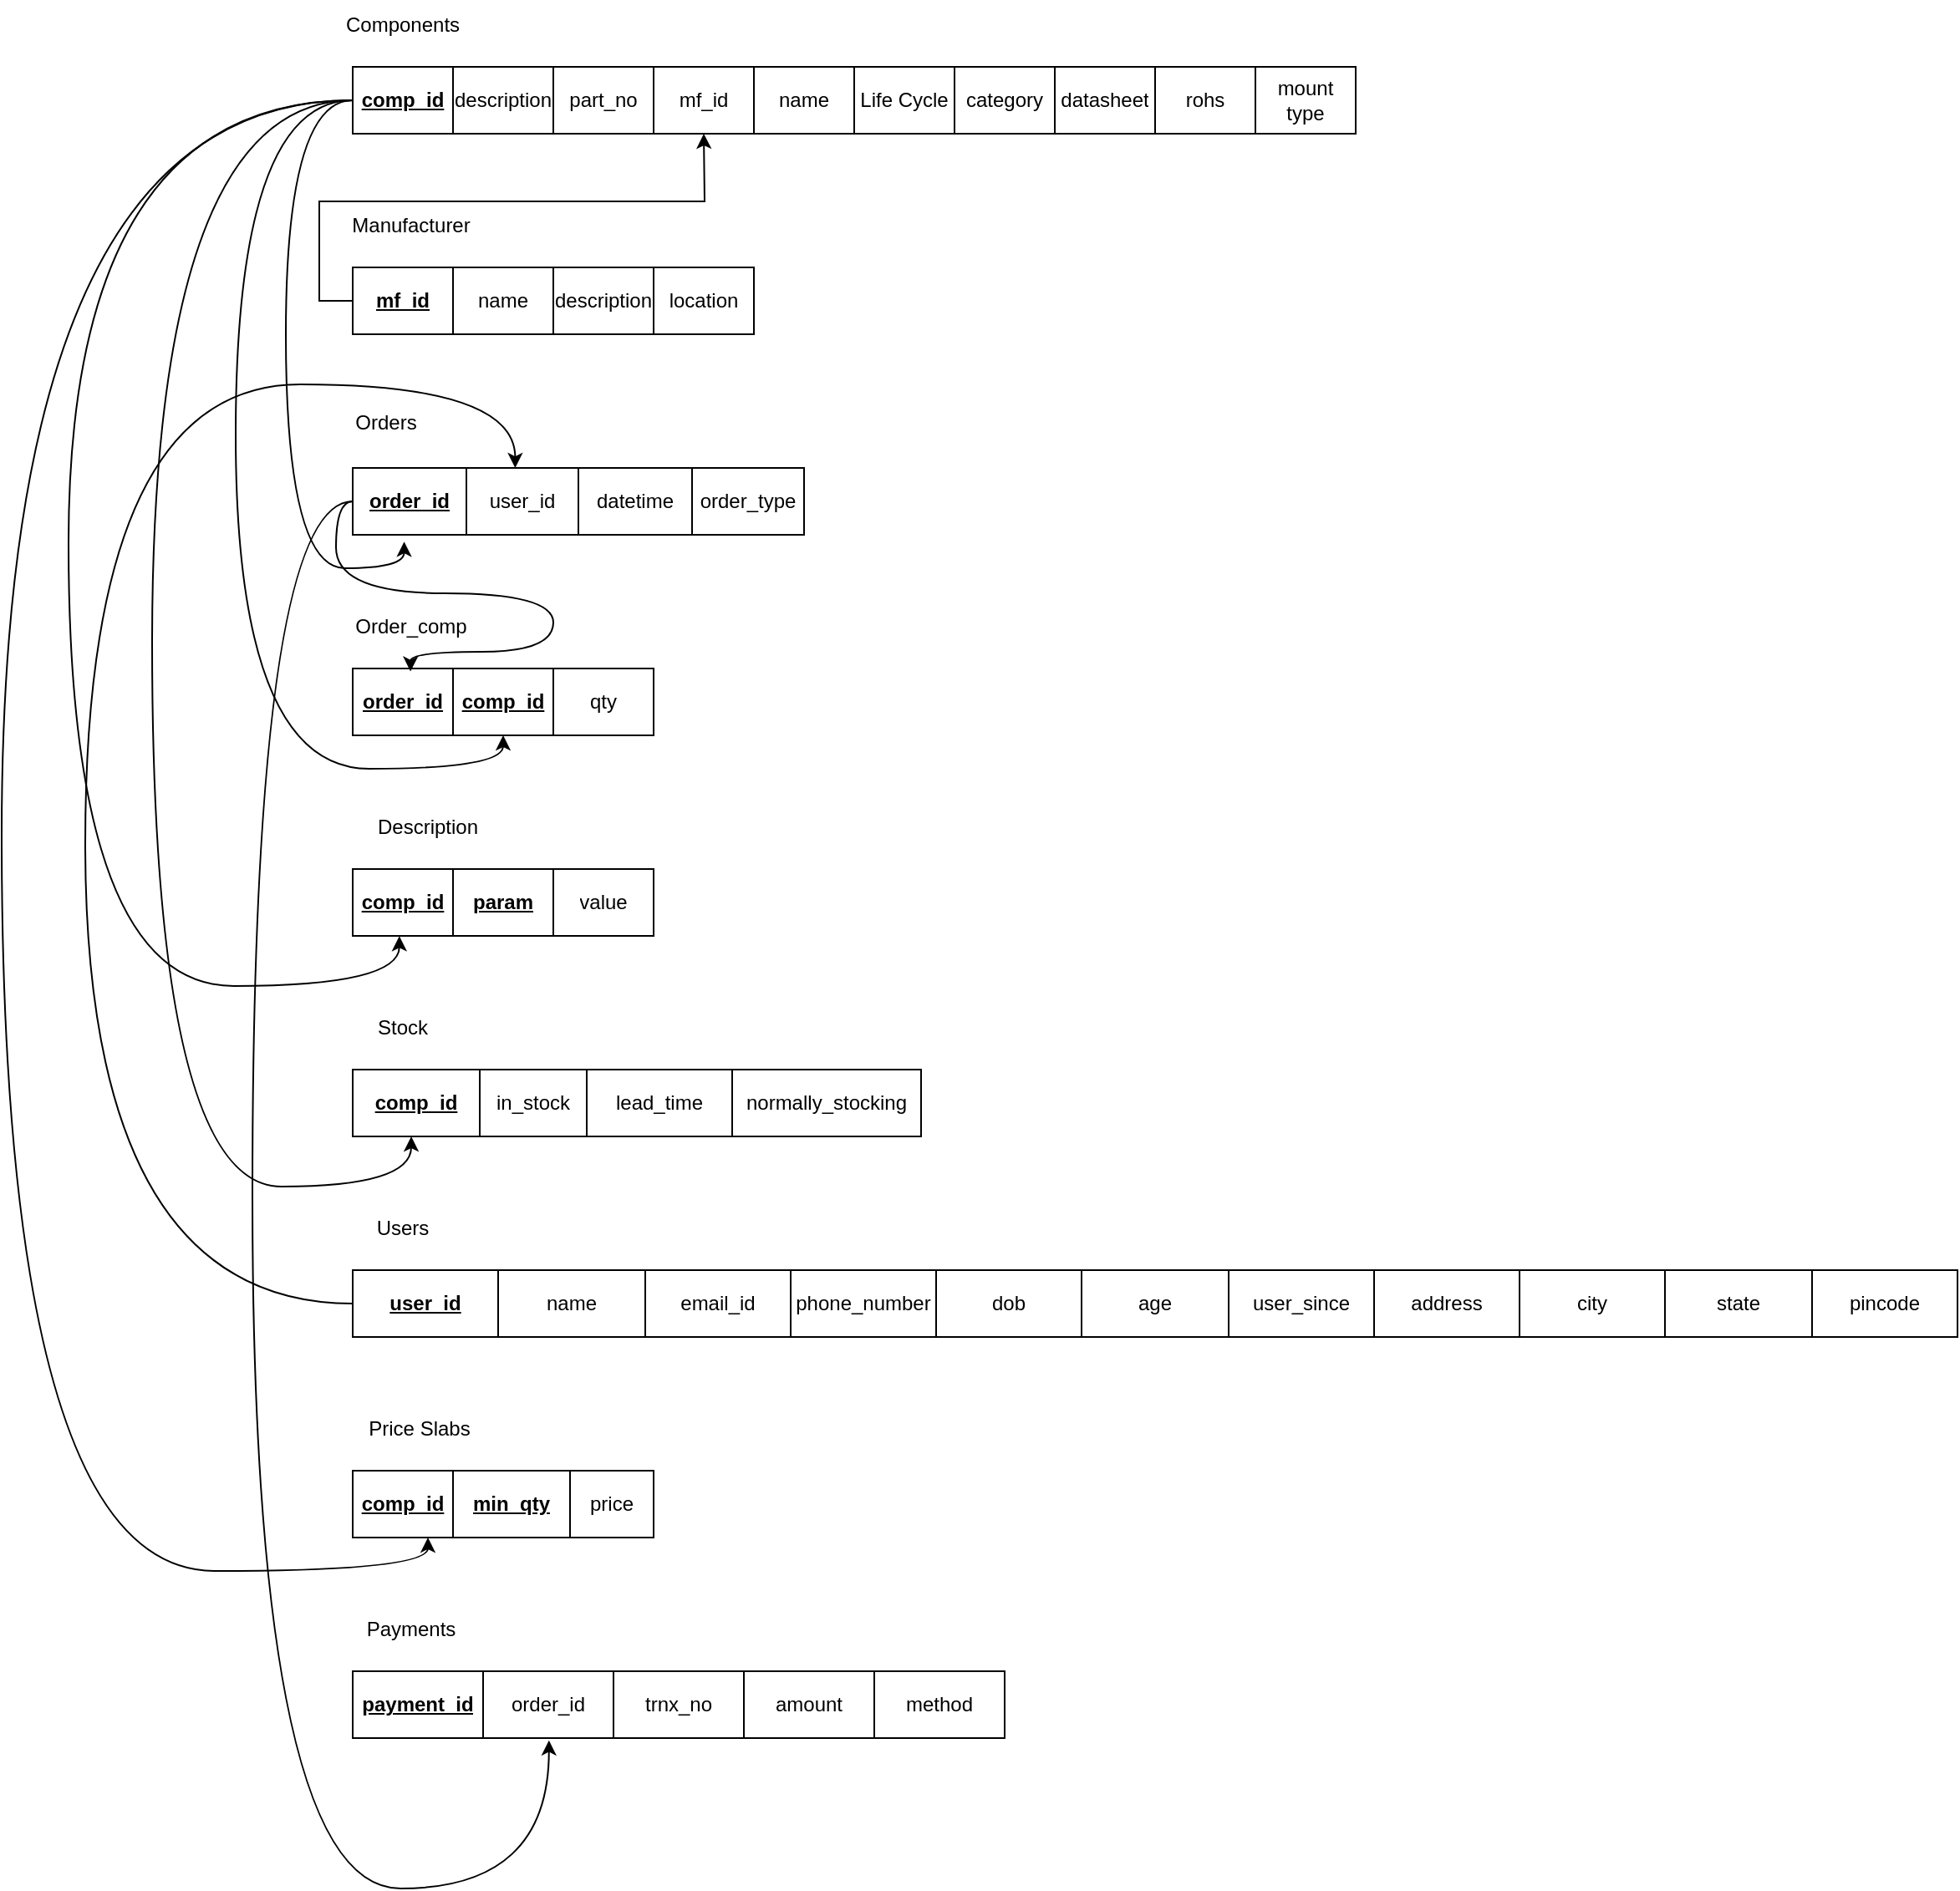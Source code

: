 <mxfile version="21.2.3" type="device">
  <diagram name="Page-1" id="TVzs5riUvQwJLIck-91_">
    <mxGraphModel dx="2759" dy="1067" grid="1" gridSize="10" guides="1" tooltips="1" connect="1" arrows="1" fold="1" page="1" pageScale="1" pageWidth="850" pageHeight="1100" math="0" shadow="0">
      <root>
        <mxCell id="0" />
        <mxCell id="1" parent="0" />
        <mxCell id="Nnu2vWfmBZdNZuOtb6-y-1" value="" style="shape=table;startSize=0;container=1;collapsible=0;childLayout=tableLayout;" parent="1" vertex="1">
          <mxGeometry x="-450" y="120" width="600" height="40" as="geometry" />
        </mxCell>
        <mxCell id="Nnu2vWfmBZdNZuOtb6-y-2" value="" style="shape=tableRow;horizontal=0;startSize=0;swimlaneHead=0;swimlaneBody=0;strokeColor=inherit;top=0;left=0;bottom=0;right=0;collapsible=0;dropTarget=0;fillColor=none;points=[[0,0.5],[1,0.5]];portConstraint=eastwest;" parent="Nnu2vWfmBZdNZuOtb6-y-1" vertex="1">
          <mxGeometry width="600" height="40" as="geometry" />
        </mxCell>
        <mxCell id="Nnu2vWfmBZdNZuOtb6-y-3" value="&lt;b&gt;&lt;u&gt;comp_id&lt;/u&gt;&lt;/b&gt;" style="shape=partialRectangle;html=1;whiteSpace=wrap;connectable=0;strokeColor=inherit;overflow=hidden;fillColor=none;top=0;left=0;bottom=0;right=0;pointerEvents=1;" parent="Nnu2vWfmBZdNZuOtb6-y-2" vertex="1">
          <mxGeometry width="60" height="40" as="geometry">
            <mxRectangle width="60" height="40" as="alternateBounds" />
          </mxGeometry>
        </mxCell>
        <mxCell id="Nnu2vWfmBZdNZuOtb6-y-4" value="description" style="shape=partialRectangle;html=1;whiteSpace=wrap;connectable=0;strokeColor=inherit;overflow=hidden;fillColor=none;top=0;left=0;bottom=0;right=0;pointerEvents=1;" parent="Nnu2vWfmBZdNZuOtb6-y-2" vertex="1">
          <mxGeometry x="60" width="60" height="40" as="geometry">
            <mxRectangle width="60" height="40" as="alternateBounds" />
          </mxGeometry>
        </mxCell>
        <mxCell id="Nnu2vWfmBZdNZuOtb6-y-5" value="part_no" style="shape=partialRectangle;html=1;whiteSpace=wrap;connectable=0;strokeColor=inherit;overflow=hidden;fillColor=none;top=0;left=0;bottom=0;right=0;pointerEvents=1;" parent="Nnu2vWfmBZdNZuOtb6-y-2" vertex="1">
          <mxGeometry x="120" width="60" height="40" as="geometry">
            <mxRectangle width="60" height="40" as="alternateBounds" />
          </mxGeometry>
        </mxCell>
        <mxCell id="Nnu2vWfmBZdNZuOtb6-y-6" value="mf_id" style="shape=partialRectangle;html=1;whiteSpace=wrap;connectable=0;strokeColor=inherit;overflow=hidden;fillColor=none;top=0;left=0;bottom=0;right=0;pointerEvents=1;" parent="Nnu2vWfmBZdNZuOtb6-y-2" vertex="1">
          <mxGeometry x="180" width="60" height="40" as="geometry">
            <mxRectangle width="60" height="40" as="alternateBounds" />
          </mxGeometry>
        </mxCell>
        <mxCell id="Nnu2vWfmBZdNZuOtb6-y-7" value="name" style="shape=partialRectangle;html=1;whiteSpace=wrap;connectable=0;strokeColor=inherit;overflow=hidden;fillColor=none;top=0;left=0;bottom=0;right=0;pointerEvents=1;" parent="Nnu2vWfmBZdNZuOtb6-y-2" vertex="1">
          <mxGeometry x="240" width="60" height="40" as="geometry">
            <mxRectangle width="60" height="40" as="alternateBounds" />
          </mxGeometry>
        </mxCell>
        <mxCell id="Nnu2vWfmBZdNZuOtb6-y-8" value="Life Cycle" style="shape=partialRectangle;html=1;whiteSpace=wrap;connectable=0;strokeColor=inherit;overflow=hidden;fillColor=none;top=0;left=0;bottom=0;right=0;pointerEvents=1;" parent="Nnu2vWfmBZdNZuOtb6-y-2" vertex="1">
          <mxGeometry x="300" width="60" height="40" as="geometry">
            <mxRectangle width="60" height="40" as="alternateBounds" />
          </mxGeometry>
        </mxCell>
        <mxCell id="Nnu2vWfmBZdNZuOtb6-y-9" value="category" style="shape=partialRectangle;html=1;whiteSpace=wrap;connectable=0;strokeColor=inherit;overflow=hidden;fillColor=none;top=0;left=0;bottom=0;right=0;pointerEvents=1;" parent="Nnu2vWfmBZdNZuOtb6-y-2" vertex="1">
          <mxGeometry x="360" width="60" height="40" as="geometry">
            <mxRectangle width="60" height="40" as="alternateBounds" />
          </mxGeometry>
        </mxCell>
        <mxCell id="Nnu2vWfmBZdNZuOtb6-y-10" value="datasheet" style="shape=partialRectangle;html=1;whiteSpace=wrap;connectable=0;strokeColor=inherit;overflow=hidden;fillColor=none;top=0;left=0;bottom=0;right=0;pointerEvents=1;" parent="Nnu2vWfmBZdNZuOtb6-y-2" vertex="1">
          <mxGeometry x="420" width="60" height="40" as="geometry">
            <mxRectangle width="60" height="40" as="alternateBounds" />
          </mxGeometry>
        </mxCell>
        <mxCell id="Nnu2vWfmBZdNZuOtb6-y-11" value="rohs" style="shape=partialRectangle;html=1;whiteSpace=wrap;connectable=0;strokeColor=inherit;overflow=hidden;fillColor=none;top=0;left=0;bottom=0;right=0;pointerEvents=1;" parent="Nnu2vWfmBZdNZuOtb6-y-2" vertex="1">
          <mxGeometry x="480" width="60" height="40" as="geometry">
            <mxRectangle width="60" height="40" as="alternateBounds" />
          </mxGeometry>
        </mxCell>
        <mxCell id="Nnu2vWfmBZdNZuOtb6-y-12" value="mount type" style="shape=partialRectangle;html=1;whiteSpace=wrap;connectable=0;strokeColor=inherit;overflow=hidden;fillColor=none;top=0;left=0;bottom=0;right=0;pointerEvents=1;" parent="Nnu2vWfmBZdNZuOtb6-y-2" vertex="1">
          <mxGeometry x="540" width="60" height="40" as="geometry">
            <mxRectangle width="60" height="40" as="alternateBounds" />
          </mxGeometry>
        </mxCell>
        <mxCell id="Nnu2vWfmBZdNZuOtb6-y-13" value="" style="shape=table;startSize=0;container=1;collapsible=0;childLayout=tableLayout;" parent="1" vertex="1">
          <mxGeometry x="-450" y="840" width="960" height="40" as="geometry" />
        </mxCell>
        <mxCell id="Nnu2vWfmBZdNZuOtb6-y-14" value="" style="shape=tableRow;horizontal=0;startSize=0;swimlaneHead=0;swimlaneBody=0;strokeColor=inherit;top=0;left=0;bottom=0;right=0;collapsible=0;dropTarget=0;fillColor=none;points=[[0,0.5],[1,0.5]];portConstraint=eastwest;" parent="Nnu2vWfmBZdNZuOtb6-y-13" vertex="1">
          <mxGeometry width="960" height="40" as="geometry" />
        </mxCell>
        <mxCell id="Nnu2vWfmBZdNZuOtb6-y-15" value="&lt;b&gt;&lt;u&gt;user_id&lt;/u&gt;&lt;/b&gt;" style="shape=partialRectangle;html=1;whiteSpace=wrap;connectable=0;strokeColor=inherit;overflow=hidden;fillColor=none;top=0;left=0;bottom=0;right=0;pointerEvents=1;" parent="Nnu2vWfmBZdNZuOtb6-y-14" vertex="1">
          <mxGeometry width="87" height="40" as="geometry">
            <mxRectangle width="87" height="40" as="alternateBounds" />
          </mxGeometry>
        </mxCell>
        <mxCell id="Nnu2vWfmBZdNZuOtb6-y-16" value="name" style="shape=partialRectangle;html=1;whiteSpace=wrap;connectable=0;strokeColor=inherit;overflow=hidden;fillColor=none;top=0;left=0;bottom=0;right=0;pointerEvents=1;" parent="Nnu2vWfmBZdNZuOtb6-y-14" vertex="1">
          <mxGeometry x="87" width="88" height="40" as="geometry">
            <mxRectangle width="88" height="40" as="alternateBounds" />
          </mxGeometry>
        </mxCell>
        <mxCell id="Nnu2vWfmBZdNZuOtb6-y-94" value="email_id" style="shape=partialRectangle;html=1;whiteSpace=wrap;connectable=0;strokeColor=inherit;overflow=hidden;fillColor=none;top=0;left=0;bottom=0;right=0;pointerEvents=1;" parent="Nnu2vWfmBZdNZuOtb6-y-14" vertex="1">
          <mxGeometry x="175" width="87" height="40" as="geometry">
            <mxRectangle width="87" height="40" as="alternateBounds" />
          </mxGeometry>
        </mxCell>
        <mxCell id="Nnu2vWfmBZdNZuOtb6-y-95" value="phone_number" style="shape=partialRectangle;html=1;whiteSpace=wrap;connectable=0;strokeColor=inherit;overflow=hidden;fillColor=none;top=0;left=0;bottom=0;right=0;pointerEvents=1;" parent="Nnu2vWfmBZdNZuOtb6-y-14" vertex="1">
          <mxGeometry x="262" width="87" height="40" as="geometry">
            <mxRectangle width="87" height="40" as="alternateBounds" />
          </mxGeometry>
        </mxCell>
        <mxCell id="Nnu2vWfmBZdNZuOtb6-y-19" value="dob" style="shape=partialRectangle;html=1;whiteSpace=wrap;connectable=0;strokeColor=inherit;overflow=hidden;fillColor=none;top=0;left=0;bottom=0;right=0;pointerEvents=1;" parent="Nnu2vWfmBZdNZuOtb6-y-14" vertex="1">
          <mxGeometry x="349" width="87" height="40" as="geometry">
            <mxRectangle width="87" height="40" as="alternateBounds" />
          </mxGeometry>
        </mxCell>
        <mxCell id="Nnu2vWfmBZdNZuOtb6-y-20" value="age" style="shape=partialRectangle;html=1;whiteSpace=wrap;connectable=0;strokeColor=inherit;overflow=hidden;fillColor=none;top=0;left=0;bottom=0;right=0;pointerEvents=1;" parent="Nnu2vWfmBZdNZuOtb6-y-14" vertex="1">
          <mxGeometry x="436" width="88" height="40" as="geometry">
            <mxRectangle width="88" height="40" as="alternateBounds" />
          </mxGeometry>
        </mxCell>
        <mxCell id="Nnu2vWfmBZdNZuOtb6-y-21" value="user_since" style="shape=partialRectangle;html=1;whiteSpace=wrap;connectable=0;strokeColor=inherit;overflow=hidden;fillColor=none;top=0;left=0;bottom=0;right=0;pointerEvents=1;" parent="Nnu2vWfmBZdNZuOtb6-y-14" vertex="1">
          <mxGeometry x="524" width="87" height="40" as="geometry">
            <mxRectangle width="87" height="40" as="alternateBounds" />
          </mxGeometry>
        </mxCell>
        <mxCell id="Nnu2vWfmBZdNZuOtb6-y-22" value="address" style="shape=partialRectangle;html=1;whiteSpace=wrap;connectable=0;strokeColor=inherit;overflow=hidden;fillColor=none;top=0;left=0;bottom=0;right=0;pointerEvents=1;" parent="Nnu2vWfmBZdNZuOtb6-y-14" vertex="1">
          <mxGeometry x="611" width="87" height="40" as="geometry">
            <mxRectangle width="87" height="40" as="alternateBounds" />
          </mxGeometry>
        </mxCell>
        <mxCell id="Nnu2vWfmBZdNZuOtb6-y-23" value="city" style="shape=partialRectangle;html=1;whiteSpace=wrap;connectable=0;strokeColor=inherit;overflow=hidden;fillColor=none;top=0;left=0;bottom=0;right=0;pointerEvents=1;" parent="Nnu2vWfmBZdNZuOtb6-y-14" vertex="1">
          <mxGeometry x="698" width="87" height="40" as="geometry">
            <mxRectangle width="87" height="40" as="alternateBounds" />
          </mxGeometry>
        </mxCell>
        <mxCell id="Nnu2vWfmBZdNZuOtb6-y-24" value="state" style="shape=partialRectangle;html=1;whiteSpace=wrap;connectable=0;strokeColor=inherit;overflow=hidden;fillColor=none;top=0;left=0;bottom=0;right=0;pointerEvents=1;" parent="Nnu2vWfmBZdNZuOtb6-y-14" vertex="1">
          <mxGeometry x="785" width="88" height="40" as="geometry">
            <mxRectangle width="88" height="40" as="alternateBounds" />
          </mxGeometry>
        </mxCell>
        <mxCell id="Nnu2vWfmBZdNZuOtb6-y-25" value="pincode" style="shape=partialRectangle;html=1;whiteSpace=wrap;connectable=0;strokeColor=inherit;overflow=hidden;fillColor=none;top=0;left=0;bottom=0;right=0;pointerEvents=1;" parent="Nnu2vWfmBZdNZuOtb6-y-14" vertex="1">
          <mxGeometry x="873" width="87" height="40" as="geometry">
            <mxRectangle width="87" height="40" as="alternateBounds" />
          </mxGeometry>
        </mxCell>
        <mxCell id="Nnu2vWfmBZdNZuOtb6-y-26" value="" style="shape=table;startSize=0;container=1;collapsible=0;childLayout=tableLayout;" parent="1" vertex="1">
          <mxGeometry x="-450" y="240" width="240" height="40" as="geometry" />
        </mxCell>
        <mxCell id="Nnu2vWfmBZdNZuOtb6-y-27" value="" style="shape=tableRow;horizontal=0;startSize=0;swimlaneHead=0;swimlaneBody=0;strokeColor=inherit;top=0;left=0;bottom=0;right=0;collapsible=0;dropTarget=0;fillColor=none;points=[[0,0.5],[1,0.5]];portConstraint=eastwest;" parent="Nnu2vWfmBZdNZuOtb6-y-26" vertex="1">
          <mxGeometry width="240" height="40" as="geometry" />
        </mxCell>
        <mxCell id="Nnu2vWfmBZdNZuOtb6-y-28" value="&lt;b&gt;&lt;u&gt;mf_id&lt;/u&gt;&lt;/b&gt;" style="shape=partialRectangle;html=1;whiteSpace=wrap;connectable=0;strokeColor=inherit;overflow=hidden;fillColor=none;top=0;left=0;bottom=0;right=0;pointerEvents=1;" parent="Nnu2vWfmBZdNZuOtb6-y-27" vertex="1">
          <mxGeometry width="60" height="40" as="geometry">
            <mxRectangle width="60" height="40" as="alternateBounds" />
          </mxGeometry>
        </mxCell>
        <mxCell id="Nnu2vWfmBZdNZuOtb6-y-29" value="name" style="shape=partialRectangle;html=1;whiteSpace=wrap;connectable=0;strokeColor=inherit;overflow=hidden;fillColor=none;top=0;left=0;bottom=0;right=0;pointerEvents=1;" parent="Nnu2vWfmBZdNZuOtb6-y-27" vertex="1">
          <mxGeometry x="60" width="60" height="40" as="geometry">
            <mxRectangle width="60" height="40" as="alternateBounds" />
          </mxGeometry>
        </mxCell>
        <mxCell id="Nnu2vWfmBZdNZuOtb6-y-30" value="description" style="shape=partialRectangle;html=1;whiteSpace=wrap;connectable=0;strokeColor=inherit;overflow=hidden;fillColor=none;top=0;left=0;bottom=0;right=0;pointerEvents=1;" parent="Nnu2vWfmBZdNZuOtb6-y-27" vertex="1">
          <mxGeometry x="120" width="60" height="40" as="geometry">
            <mxRectangle width="60" height="40" as="alternateBounds" />
          </mxGeometry>
        </mxCell>
        <mxCell id="Nnu2vWfmBZdNZuOtb6-y-31" value="location" style="shape=partialRectangle;html=1;whiteSpace=wrap;connectable=0;strokeColor=inherit;overflow=hidden;fillColor=none;top=0;left=0;bottom=0;right=0;pointerEvents=1;" parent="Nnu2vWfmBZdNZuOtb6-y-27" vertex="1">
          <mxGeometry x="180" width="60" height="40" as="geometry">
            <mxRectangle width="60" height="40" as="alternateBounds" />
          </mxGeometry>
        </mxCell>
        <mxCell id="Nnu2vWfmBZdNZuOtb6-y-32" value="" style="shape=table;startSize=0;container=1;collapsible=0;childLayout=tableLayout;" parent="1" vertex="1">
          <mxGeometry x="-450" y="600" width="180" height="40" as="geometry" />
        </mxCell>
        <mxCell id="Nnu2vWfmBZdNZuOtb6-y-33" value="" style="shape=tableRow;horizontal=0;startSize=0;swimlaneHead=0;swimlaneBody=0;strokeColor=inherit;top=0;left=0;bottom=0;right=0;collapsible=0;dropTarget=0;fillColor=none;points=[[0,0.5],[1,0.5]];portConstraint=eastwest;" parent="Nnu2vWfmBZdNZuOtb6-y-32" vertex="1">
          <mxGeometry width="180" height="40" as="geometry" />
        </mxCell>
        <mxCell id="Nnu2vWfmBZdNZuOtb6-y-34" value="&lt;b&gt;&lt;u&gt;comp_id&lt;/u&gt;&lt;/b&gt;" style="shape=partialRectangle;html=1;whiteSpace=wrap;connectable=0;strokeColor=inherit;overflow=hidden;fillColor=none;top=0;left=0;bottom=0;right=0;pointerEvents=1;" parent="Nnu2vWfmBZdNZuOtb6-y-33" vertex="1">
          <mxGeometry width="60" height="40" as="geometry">
            <mxRectangle width="60" height="40" as="alternateBounds" />
          </mxGeometry>
        </mxCell>
        <mxCell id="Nnu2vWfmBZdNZuOtb6-y-35" value="&lt;b&gt;&lt;u&gt;param&lt;/u&gt;&lt;/b&gt;" style="shape=partialRectangle;html=1;whiteSpace=wrap;connectable=0;strokeColor=inherit;overflow=hidden;fillColor=none;top=0;left=0;bottom=0;right=0;pointerEvents=1;" parent="Nnu2vWfmBZdNZuOtb6-y-33" vertex="1">
          <mxGeometry x="60" width="60" height="40" as="geometry">
            <mxRectangle width="60" height="40" as="alternateBounds" />
          </mxGeometry>
        </mxCell>
        <mxCell id="Nnu2vWfmBZdNZuOtb6-y-36" value="value" style="shape=partialRectangle;html=1;whiteSpace=wrap;connectable=0;strokeColor=inherit;overflow=hidden;fillColor=none;top=0;left=0;bottom=0;right=0;pointerEvents=1;" parent="Nnu2vWfmBZdNZuOtb6-y-33" vertex="1">
          <mxGeometry x="120" width="60" height="40" as="geometry">
            <mxRectangle width="60" height="40" as="alternateBounds" />
          </mxGeometry>
        </mxCell>
        <mxCell id="Nnu2vWfmBZdNZuOtb6-y-37" value="" style="shape=table;startSize=0;container=1;collapsible=0;childLayout=tableLayout;" parent="1" vertex="1">
          <mxGeometry x="-450" y="720" width="340" height="40" as="geometry" />
        </mxCell>
        <mxCell id="Nnu2vWfmBZdNZuOtb6-y-38" value="" style="shape=tableRow;horizontal=0;startSize=0;swimlaneHead=0;swimlaneBody=0;strokeColor=inherit;top=0;left=0;bottom=0;right=0;collapsible=0;dropTarget=0;fillColor=none;points=[[0,0.5],[1,0.5]];portConstraint=eastwest;" parent="Nnu2vWfmBZdNZuOtb6-y-37" vertex="1">
          <mxGeometry width="340" height="40" as="geometry" />
        </mxCell>
        <mxCell id="Nnu2vWfmBZdNZuOtb6-y-39" value="&lt;b&gt;&lt;u&gt;comp_id&lt;/u&gt;&lt;/b&gt;" style="shape=partialRectangle;html=1;whiteSpace=wrap;connectable=0;strokeColor=inherit;overflow=hidden;fillColor=none;top=0;left=0;bottom=0;right=0;pointerEvents=1;" parent="Nnu2vWfmBZdNZuOtb6-y-38" vertex="1">
          <mxGeometry width="76" height="40" as="geometry">
            <mxRectangle width="76" height="40" as="alternateBounds" />
          </mxGeometry>
        </mxCell>
        <mxCell id="Nnu2vWfmBZdNZuOtb6-y-40" value="in_stock" style="shape=partialRectangle;html=1;whiteSpace=wrap;connectable=0;strokeColor=inherit;overflow=hidden;fillColor=none;top=0;left=0;bottom=0;right=0;pointerEvents=1;" parent="Nnu2vWfmBZdNZuOtb6-y-38" vertex="1">
          <mxGeometry x="76" width="64" height="40" as="geometry">
            <mxRectangle width="64" height="40" as="alternateBounds" />
          </mxGeometry>
        </mxCell>
        <mxCell id="Nnu2vWfmBZdNZuOtb6-y-41" value="lead_time" style="shape=partialRectangle;html=1;whiteSpace=wrap;connectable=0;strokeColor=inherit;overflow=hidden;fillColor=none;top=0;left=0;bottom=0;right=0;pointerEvents=1;" parent="Nnu2vWfmBZdNZuOtb6-y-38" vertex="1">
          <mxGeometry x="140" width="87" height="40" as="geometry">
            <mxRectangle width="87" height="40" as="alternateBounds" />
          </mxGeometry>
        </mxCell>
        <mxCell id="Nnu2vWfmBZdNZuOtb6-y-42" value="normally_stocking" style="shape=partialRectangle;html=1;whiteSpace=wrap;connectable=0;strokeColor=inherit;overflow=hidden;fillColor=none;top=0;left=0;bottom=0;right=0;pointerEvents=1;" parent="Nnu2vWfmBZdNZuOtb6-y-38" vertex="1">
          <mxGeometry x="227" width="113" height="40" as="geometry">
            <mxRectangle width="113" height="40" as="alternateBounds" />
          </mxGeometry>
        </mxCell>
        <mxCell id="Nnu2vWfmBZdNZuOtb6-y-48" value="" style="shape=table;startSize=0;container=1;collapsible=0;childLayout=tableLayout;" parent="1" vertex="1">
          <mxGeometry x="-450" y="360" width="270" height="40" as="geometry" />
        </mxCell>
        <mxCell id="Nnu2vWfmBZdNZuOtb6-y-49" value="" style="shape=tableRow;horizontal=0;startSize=0;swimlaneHead=0;swimlaneBody=0;strokeColor=inherit;top=0;left=0;bottom=0;right=0;collapsible=0;dropTarget=0;fillColor=none;points=[[0,0.5],[1,0.5]];portConstraint=eastwest;" parent="Nnu2vWfmBZdNZuOtb6-y-48" vertex="1">
          <mxGeometry width="270" height="40" as="geometry" />
        </mxCell>
        <mxCell id="Nnu2vWfmBZdNZuOtb6-y-50" value="&lt;b&gt;&lt;u&gt;order_id&lt;/u&gt;&lt;/b&gt;" style="shape=partialRectangle;html=1;whiteSpace=wrap;connectable=0;strokeColor=inherit;overflow=hidden;fillColor=none;top=0;left=0;bottom=0;right=0;pointerEvents=1;" parent="Nnu2vWfmBZdNZuOtb6-y-49" vertex="1">
          <mxGeometry width="68" height="40" as="geometry">
            <mxRectangle width="68" height="40" as="alternateBounds" />
          </mxGeometry>
        </mxCell>
        <mxCell id="Nnu2vWfmBZdNZuOtb6-y-51" value="user_id" style="shape=partialRectangle;html=1;whiteSpace=wrap;connectable=0;strokeColor=inherit;overflow=hidden;fillColor=none;top=0;left=0;bottom=0;right=0;pointerEvents=1;" parent="Nnu2vWfmBZdNZuOtb6-y-49" vertex="1">
          <mxGeometry x="68" width="67" height="40" as="geometry">
            <mxRectangle width="67" height="40" as="alternateBounds" />
          </mxGeometry>
        </mxCell>
        <mxCell id="Nnu2vWfmBZdNZuOtb6-y-52" value="datetime" style="shape=partialRectangle;html=1;whiteSpace=wrap;connectable=0;strokeColor=inherit;overflow=hidden;fillColor=none;top=0;left=0;bottom=0;right=0;pointerEvents=1;" parent="Nnu2vWfmBZdNZuOtb6-y-49" vertex="1">
          <mxGeometry x="135" width="68" height="40" as="geometry">
            <mxRectangle width="68" height="40" as="alternateBounds" />
          </mxGeometry>
        </mxCell>
        <mxCell id="Nnu2vWfmBZdNZuOtb6-y-53" value="order_type" style="shape=partialRectangle;html=1;whiteSpace=wrap;connectable=0;strokeColor=inherit;overflow=hidden;fillColor=none;top=0;left=0;bottom=0;right=0;pointerEvents=1;" parent="Nnu2vWfmBZdNZuOtb6-y-49" vertex="1">
          <mxGeometry x="203" width="67" height="40" as="geometry">
            <mxRectangle width="67" height="40" as="alternateBounds" />
          </mxGeometry>
        </mxCell>
        <mxCell id="Nnu2vWfmBZdNZuOtb6-y-54" value="" style="shape=table;startSize=0;container=1;collapsible=0;childLayout=tableLayout;" parent="1" vertex="1">
          <mxGeometry x="-450" y="480" width="180" height="40" as="geometry" />
        </mxCell>
        <mxCell id="Nnu2vWfmBZdNZuOtb6-y-55" value="" style="shape=tableRow;horizontal=0;startSize=0;swimlaneHead=0;swimlaneBody=0;strokeColor=inherit;top=0;left=0;bottom=0;right=0;collapsible=0;dropTarget=0;fillColor=none;points=[[0,0.5],[1,0.5]];portConstraint=eastwest;" parent="Nnu2vWfmBZdNZuOtb6-y-54" vertex="1">
          <mxGeometry width="180" height="40" as="geometry" />
        </mxCell>
        <mxCell id="Nnu2vWfmBZdNZuOtb6-y-56" value="&lt;b&gt;&lt;u&gt;order_id&lt;/u&gt;&lt;/b&gt;" style="shape=partialRectangle;html=1;whiteSpace=wrap;connectable=0;strokeColor=inherit;overflow=hidden;fillColor=none;top=0;left=0;bottom=0;right=0;pointerEvents=1;" parent="Nnu2vWfmBZdNZuOtb6-y-55" vertex="1">
          <mxGeometry width="60" height="40" as="geometry">
            <mxRectangle width="60" height="40" as="alternateBounds" />
          </mxGeometry>
        </mxCell>
        <mxCell id="Nnu2vWfmBZdNZuOtb6-y-57" value="&lt;b&gt;&lt;u&gt;comp_id&lt;/u&gt;&lt;/b&gt;" style="shape=partialRectangle;html=1;whiteSpace=wrap;connectable=0;strokeColor=inherit;overflow=hidden;fillColor=none;top=0;left=0;bottom=0;right=0;pointerEvents=1;" parent="Nnu2vWfmBZdNZuOtb6-y-55" vertex="1">
          <mxGeometry x="60" width="60" height="40" as="geometry">
            <mxRectangle width="60" height="40" as="alternateBounds" />
          </mxGeometry>
        </mxCell>
        <mxCell id="Nnu2vWfmBZdNZuOtb6-y-58" value="qty" style="shape=partialRectangle;html=1;whiteSpace=wrap;connectable=0;strokeColor=inherit;overflow=hidden;fillColor=none;top=0;left=0;bottom=0;right=0;pointerEvents=1;" parent="Nnu2vWfmBZdNZuOtb6-y-55" vertex="1">
          <mxGeometry x="120" width="60" height="40" as="geometry">
            <mxRectangle width="60" height="40" as="alternateBounds" />
          </mxGeometry>
        </mxCell>
        <mxCell id="Nnu2vWfmBZdNZuOtb6-y-59" value="" style="shape=table;startSize=0;container=1;collapsible=0;childLayout=tableLayout;" parent="1" vertex="1">
          <mxGeometry x="-450" y="1080" width="390" height="40" as="geometry" />
        </mxCell>
        <mxCell id="Nnu2vWfmBZdNZuOtb6-y-60" value="" style="shape=tableRow;horizontal=0;startSize=0;swimlaneHead=0;swimlaneBody=0;strokeColor=inherit;top=0;left=0;bottom=0;right=0;collapsible=0;dropTarget=0;fillColor=none;points=[[0,0.5],[1,0.5]];portConstraint=eastwest;" parent="Nnu2vWfmBZdNZuOtb6-y-59" vertex="1">
          <mxGeometry width="390" height="40" as="geometry" />
        </mxCell>
        <mxCell id="Nnu2vWfmBZdNZuOtb6-y-61" value="&lt;b&gt;&lt;u&gt;payment_id&lt;/u&gt;&lt;/b&gt;" style="shape=partialRectangle;html=1;whiteSpace=wrap;connectable=0;strokeColor=inherit;overflow=hidden;fillColor=none;top=0;left=0;bottom=0;right=0;pointerEvents=1;" parent="Nnu2vWfmBZdNZuOtb6-y-60" vertex="1">
          <mxGeometry width="78" height="40" as="geometry">
            <mxRectangle width="78" height="40" as="alternateBounds" />
          </mxGeometry>
        </mxCell>
        <mxCell id="Nnu2vWfmBZdNZuOtb6-y-62" value="order_id" style="shape=partialRectangle;html=1;whiteSpace=wrap;connectable=0;strokeColor=inherit;overflow=hidden;fillColor=none;top=0;left=0;bottom=0;right=0;pointerEvents=1;" parent="Nnu2vWfmBZdNZuOtb6-y-60" vertex="1">
          <mxGeometry x="78" width="78" height="40" as="geometry">
            <mxRectangle width="78" height="40" as="alternateBounds" />
          </mxGeometry>
        </mxCell>
        <mxCell id="Nnu2vWfmBZdNZuOtb6-y-63" value="trnx_no" style="shape=partialRectangle;html=1;whiteSpace=wrap;connectable=0;strokeColor=inherit;overflow=hidden;fillColor=none;top=0;left=0;bottom=0;right=0;pointerEvents=1;" parent="Nnu2vWfmBZdNZuOtb6-y-60" vertex="1">
          <mxGeometry x="156" width="78" height="40" as="geometry">
            <mxRectangle width="78" height="40" as="alternateBounds" />
          </mxGeometry>
        </mxCell>
        <mxCell id="Nnu2vWfmBZdNZuOtb6-y-64" value="amount" style="shape=partialRectangle;html=1;whiteSpace=wrap;connectable=0;strokeColor=inherit;overflow=hidden;fillColor=none;top=0;left=0;bottom=0;right=0;pointerEvents=1;" parent="Nnu2vWfmBZdNZuOtb6-y-60" vertex="1">
          <mxGeometry x="234" width="78" height="40" as="geometry">
            <mxRectangle width="78" height="40" as="alternateBounds" />
          </mxGeometry>
        </mxCell>
        <mxCell id="Nnu2vWfmBZdNZuOtb6-y-65" value="method" style="shape=partialRectangle;html=1;whiteSpace=wrap;connectable=0;strokeColor=inherit;overflow=hidden;fillColor=none;top=0;left=0;bottom=0;right=0;pointerEvents=1;" parent="Nnu2vWfmBZdNZuOtb6-y-60" vertex="1">
          <mxGeometry x="312" width="78" height="40" as="geometry">
            <mxRectangle width="78" height="40" as="alternateBounds" />
          </mxGeometry>
        </mxCell>
        <mxCell id="Nnu2vWfmBZdNZuOtb6-y-66" value="" style="shape=table;startSize=0;container=1;collapsible=0;childLayout=tableLayout;" parent="1" vertex="1">
          <mxGeometry x="-450" y="960" width="180" height="40" as="geometry" />
        </mxCell>
        <mxCell id="Nnu2vWfmBZdNZuOtb6-y-67" value="" style="shape=tableRow;horizontal=0;startSize=0;swimlaneHead=0;swimlaneBody=0;strokeColor=inherit;top=0;left=0;bottom=0;right=0;collapsible=0;dropTarget=0;fillColor=none;points=[[0,0.5],[1,0.5]];portConstraint=eastwest;" parent="Nnu2vWfmBZdNZuOtb6-y-66" vertex="1">
          <mxGeometry width="180" height="40" as="geometry" />
        </mxCell>
        <mxCell id="Nnu2vWfmBZdNZuOtb6-y-68" value="&lt;b&gt;&lt;u&gt;comp_id&lt;/u&gt;&lt;/b&gt;" style="shape=partialRectangle;html=1;whiteSpace=wrap;connectable=0;strokeColor=inherit;overflow=hidden;fillColor=none;top=0;left=0;bottom=0;right=0;pointerEvents=1;" parent="Nnu2vWfmBZdNZuOtb6-y-67" vertex="1">
          <mxGeometry width="60" height="40" as="geometry">
            <mxRectangle width="60" height="40" as="alternateBounds" />
          </mxGeometry>
        </mxCell>
        <mxCell id="Nnu2vWfmBZdNZuOtb6-y-69" value="&lt;b&gt;&lt;u&gt;min_qty&lt;/u&gt;&lt;/b&gt;" style="shape=partialRectangle;html=1;whiteSpace=wrap;connectable=0;strokeColor=inherit;overflow=hidden;fillColor=none;top=0;left=0;bottom=0;right=0;pointerEvents=1;" parent="Nnu2vWfmBZdNZuOtb6-y-67" vertex="1">
          <mxGeometry x="60" width="70" height="40" as="geometry">
            <mxRectangle width="70" height="40" as="alternateBounds" />
          </mxGeometry>
        </mxCell>
        <mxCell id="Nnu2vWfmBZdNZuOtb6-y-70" value="price" style="shape=partialRectangle;html=1;whiteSpace=wrap;connectable=0;strokeColor=inherit;overflow=hidden;fillColor=none;top=0;left=0;bottom=0;right=0;pointerEvents=1;" parent="Nnu2vWfmBZdNZuOtb6-y-67" vertex="1">
          <mxGeometry x="130" width="50" height="40" as="geometry">
            <mxRectangle width="50" height="40" as="alternateBounds" />
          </mxGeometry>
        </mxCell>
        <mxCell id="Nnu2vWfmBZdNZuOtb6-y-88" value="Components" style="text;strokeColor=none;align=center;fillColor=none;html=1;verticalAlign=middle;whiteSpace=wrap;rounded=0;" parent="1" vertex="1">
          <mxGeometry x="-450" y="80" width="60" height="30" as="geometry" />
        </mxCell>
        <mxCell id="Nnu2vWfmBZdNZuOtb6-y-89" value="Manufacturer" style="text;strokeColor=none;align=center;fillColor=none;html=1;verticalAlign=middle;whiteSpace=wrap;rounded=0;" parent="1" vertex="1">
          <mxGeometry x="-450" y="200" width="70" height="30" as="geometry" />
        </mxCell>
        <mxCell id="Nnu2vWfmBZdNZuOtb6-y-90" value="Orders" style="text;strokeColor=none;align=center;fillColor=none;html=1;verticalAlign=middle;whiteSpace=wrap;rounded=0;" parent="1" vertex="1">
          <mxGeometry x="-460" y="318" width="60" height="30" as="geometry" />
        </mxCell>
        <mxCell id="Nnu2vWfmBZdNZuOtb6-y-91" value="Order_comp" style="text;strokeColor=none;align=center;fillColor=none;html=1;verticalAlign=middle;whiteSpace=wrap;rounded=0;" parent="1" vertex="1">
          <mxGeometry x="-445" y="440" width="60" height="30" as="geometry" />
        </mxCell>
        <mxCell id="Nnu2vWfmBZdNZuOtb6-y-96" value="Description" style="text;strokeColor=none;align=center;fillColor=none;html=1;verticalAlign=middle;whiteSpace=wrap;rounded=0;" parent="1" vertex="1">
          <mxGeometry x="-450" y="560" width="90" height="30" as="geometry" />
        </mxCell>
        <mxCell id="SLvVipAq5DAuA4Zwlb8h-1" value="Stock" style="text;strokeColor=none;align=center;fillColor=none;html=1;verticalAlign=middle;whiteSpace=wrap;rounded=0;" vertex="1" parent="1">
          <mxGeometry x="-450" y="680" width="60" height="30" as="geometry" />
        </mxCell>
        <mxCell id="SLvVipAq5DAuA4Zwlb8h-2" value="Users" style="text;strokeColor=none;align=center;fillColor=none;html=1;verticalAlign=middle;whiteSpace=wrap;rounded=0;" vertex="1" parent="1">
          <mxGeometry x="-450" y="800" width="60" height="30" as="geometry" />
        </mxCell>
        <mxCell id="SLvVipAq5DAuA4Zwlb8h-3" value="Price Slabs" style="text;strokeColor=none;align=center;fillColor=none;html=1;verticalAlign=middle;whiteSpace=wrap;rounded=0;" vertex="1" parent="1">
          <mxGeometry x="-450" y="920" width="80" height="30" as="geometry" />
        </mxCell>
        <mxCell id="SLvVipAq5DAuA4Zwlb8h-4" value="Payments" style="text;strokeColor=none;align=center;fillColor=none;html=1;verticalAlign=middle;whiteSpace=wrap;rounded=0;" vertex="1" parent="1">
          <mxGeometry x="-445" y="1040" width="60" height="30" as="geometry" />
        </mxCell>
        <mxCell id="SLvVipAq5DAuA4Zwlb8h-6" style="edgeStyle=orthogonalEdgeStyle;rounded=0;orthogonalLoop=1;jettySize=auto;html=1;exitX=0;exitY=0.5;exitDx=0;exitDy=0;" edge="1" parent="1" source="Nnu2vWfmBZdNZuOtb6-y-27">
          <mxGeometry relative="1" as="geometry">
            <mxPoint x="-240" y="160" as="targetPoint" />
          </mxGeometry>
        </mxCell>
        <mxCell id="SLvVipAq5DAuA4Zwlb8h-14" style="edgeStyle=orthogonalEdgeStyle;curved=1;rounded=0;orthogonalLoop=1;jettySize=auto;html=1;exitX=0;exitY=0.5;exitDx=0;exitDy=0;entryX=0.114;entryY=1.103;entryDx=0;entryDy=0;entryPerimeter=0;" edge="1" parent="1" source="Nnu2vWfmBZdNZuOtb6-y-2" target="Nnu2vWfmBZdNZuOtb6-y-49">
          <mxGeometry relative="1" as="geometry">
            <mxPoint x="-420" y="420" as="targetPoint" />
            <Array as="points">
              <mxPoint x="-490" y="140" />
              <mxPoint x="-490" y="420" />
              <mxPoint x="-419" y="420" />
            </Array>
          </mxGeometry>
        </mxCell>
        <mxCell id="SLvVipAq5DAuA4Zwlb8h-15" style="edgeStyle=orthogonalEdgeStyle;curved=1;rounded=0;orthogonalLoop=1;jettySize=auto;html=1;exitX=0;exitY=0.5;exitDx=0;exitDy=0;entryX=0.5;entryY=1;entryDx=0;entryDy=0;" edge="1" parent="1" source="Nnu2vWfmBZdNZuOtb6-y-2" target="Nnu2vWfmBZdNZuOtb6-y-54">
          <mxGeometry relative="1" as="geometry">
            <mxPoint x="-390" y="550" as="targetPoint" />
            <Array as="points">
              <mxPoint x="-520" y="140" />
              <mxPoint x="-520" y="540" />
              <mxPoint x="-360" y="540" />
            </Array>
          </mxGeometry>
        </mxCell>
        <mxCell id="SLvVipAq5DAuA4Zwlb8h-17" style="edgeStyle=orthogonalEdgeStyle;curved=1;rounded=0;orthogonalLoop=1;jettySize=auto;html=1;exitX=0;exitY=0.5;exitDx=0;exitDy=0;entryX=0.192;entryY=0.045;entryDx=0;entryDy=0;entryPerimeter=0;" edge="1" parent="1" source="Nnu2vWfmBZdNZuOtb6-y-49" target="Nnu2vWfmBZdNZuOtb6-y-55">
          <mxGeometry relative="1" as="geometry">
            <mxPoint x="-340" y="470" as="targetPoint" />
            <Array as="points">
              <mxPoint x="-460" y="380" />
              <mxPoint x="-460" y="435" />
              <mxPoint x="-330" y="435" />
              <mxPoint x="-330" y="470" />
              <mxPoint x="-415" y="470" />
            </Array>
          </mxGeometry>
        </mxCell>
        <mxCell id="SLvVipAq5DAuA4Zwlb8h-18" style="edgeStyle=orthogonalEdgeStyle;curved=1;rounded=0;orthogonalLoop=1;jettySize=auto;html=1;exitX=0;exitY=0.5;exitDx=0;exitDy=0;entryX=0.301;entryY=1.034;entryDx=0;entryDy=0;entryPerimeter=0;" edge="1" parent="1" source="Nnu2vWfmBZdNZuOtb6-y-49" target="Nnu2vWfmBZdNZuOtb6-y-60">
          <mxGeometry relative="1" as="geometry">
            <mxPoint x="-500" y="1210" as="targetPoint" />
            <Array as="points">
              <mxPoint x="-510" y="380" />
              <mxPoint x="-510" y="1210" />
              <mxPoint x="-333" y="1210" />
            </Array>
          </mxGeometry>
        </mxCell>
        <mxCell id="SLvVipAq5DAuA4Zwlb8h-19" style="edgeStyle=orthogonalEdgeStyle;curved=1;rounded=0;orthogonalLoop=1;jettySize=auto;html=1;exitX=0;exitY=0.5;exitDx=0;exitDy=0;entryX=0.36;entryY=0.001;entryDx=0;entryDy=0;entryPerimeter=0;" edge="1" parent="1" source="Nnu2vWfmBZdNZuOtb6-y-14" target="Nnu2vWfmBZdNZuOtb6-y-49">
          <mxGeometry relative="1" as="geometry">
            <mxPoint x="-510" y="290" as="targetPoint" />
            <Array as="points">
              <mxPoint x="-610" y="860" />
              <mxPoint x="-610" y="310" />
              <mxPoint x="-353" y="310" />
            </Array>
          </mxGeometry>
        </mxCell>
        <mxCell id="SLvVipAq5DAuA4Zwlb8h-21" style="edgeStyle=orthogonalEdgeStyle;curved=1;rounded=0;orthogonalLoop=1;jettySize=auto;html=1;exitX=0;exitY=0.5;exitDx=0;exitDy=0;entryX=0.103;entryY=1.001;entryDx=0;entryDy=0;entryPerimeter=0;" edge="1" parent="1" source="Nnu2vWfmBZdNZuOtb6-y-2" target="Nnu2vWfmBZdNZuOtb6-y-38">
          <mxGeometry relative="1" as="geometry">
            <mxPoint x="-680" y="790" as="targetPoint" />
            <Array as="points">
              <mxPoint x="-570" y="140" />
              <mxPoint x="-570" y="790" />
              <mxPoint x="-415" y="790" />
            </Array>
          </mxGeometry>
        </mxCell>
        <mxCell id="SLvVipAq5DAuA4Zwlb8h-22" style="edgeStyle=orthogonalEdgeStyle;curved=1;rounded=0;orthogonalLoop=1;jettySize=auto;html=1;exitX=0;exitY=0.5;exitDx=0;exitDy=0;entryX=0.155;entryY=1.004;entryDx=0;entryDy=0;entryPerimeter=0;" edge="1" parent="1">
          <mxGeometry relative="1" as="geometry">
            <mxPoint x="-422.1" y="640.16" as="targetPoint" />
            <mxPoint x="-450" y="140.0" as="sourcePoint" />
            <Array as="points">
              <mxPoint x="-620" y="140" />
              <mxPoint x="-620" y="670" />
              <mxPoint x="-422" y="670" />
            </Array>
          </mxGeometry>
        </mxCell>
        <mxCell id="SLvVipAq5DAuA4Zwlb8h-23" style="edgeStyle=orthogonalEdgeStyle;curved=1;rounded=0;orthogonalLoop=1;jettySize=auto;html=1;exitX=0;exitY=0.5;exitDx=0;exitDy=0;entryX=0.25;entryY=1;entryDx=0;entryDy=0;" edge="1" parent="1" source="Nnu2vWfmBZdNZuOtb6-y-2" target="Nnu2vWfmBZdNZuOtb6-y-66">
          <mxGeometry relative="1" as="geometry">
            <mxPoint x="-420" y="1020" as="targetPoint" />
            <Array as="points">
              <mxPoint x="-660" y="140" />
              <mxPoint x="-660" y="1020" />
              <mxPoint x="-405" y="1020" />
            </Array>
          </mxGeometry>
        </mxCell>
      </root>
    </mxGraphModel>
  </diagram>
</mxfile>
